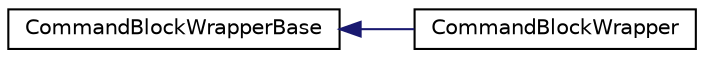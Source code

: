 digraph "Graphical Class Hierarchy"
{
  edge [fontname="Helvetica",fontsize="10",labelfontname="Helvetica",labelfontsize="10"];
  node [fontname="Helvetica",fontsize="10",shape=record];
  rankdir="LR";
  Node1 [label="CommandBlockWrapperBase",height=0.2,width=0.4,color="black", fillcolor="white", style="filled",URL="$struct_command_block_wrapper_base.html"];
  Node1 -> Node2 [dir="back",color="midnightblue",fontsize="10",style="solid",fontname="Helvetica"];
  Node2 [label="CommandBlockWrapper",height=0.2,width=0.4,color="black", fillcolor="white", style="filled",URL="$struct_command_block_wrapper.html"];
}
